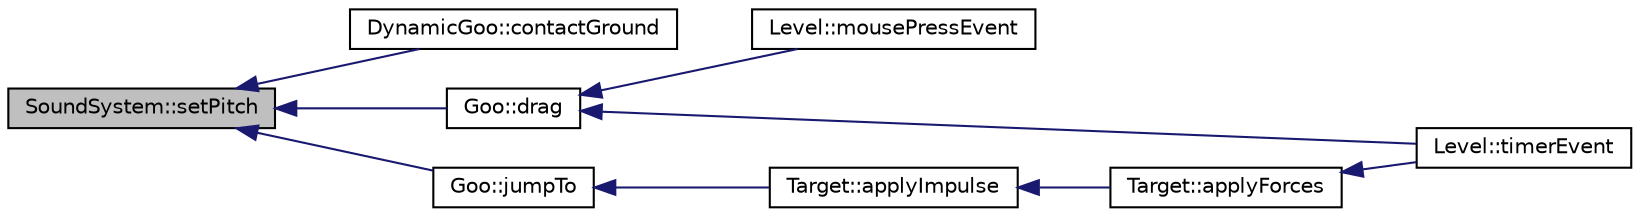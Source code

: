 digraph G
{
  edge [fontname="Helvetica",fontsize="10",labelfontname="Helvetica",labelfontsize="10"];
  node [fontname="Helvetica",fontsize="10",shape=record];
  rankdir="LR";
  Node1 [label="SoundSystem::setPitch",height=0.2,width=0.4,color="black", fillcolor="grey75", style="filled" fontcolor="black"];
  Node1 -> Node2 [dir="back",color="midnightblue",fontsize="10",style="solid",fontname="Helvetica"];
  Node2 [label="DynamicGoo::contactGround",height=0.2,width=0.4,color="black", fillcolor="white", style="filled",URL="$classDynamicGoo.html#ac9db157f0df5a17a426b2f9041b55b64"];
  Node1 -> Node3 [dir="back",color="midnightblue",fontsize="10",style="solid",fontname="Helvetica"];
  Node3 [label="Goo::drag",height=0.2,width=0.4,color="black", fillcolor="white", style="filled",URL="$classGoo.html#a4b6f592d1fb19b96b167330972c000f3"];
  Node3 -> Node4 [dir="back",color="midnightblue",fontsize="10",style="solid",fontname="Helvetica"];
  Node4 [label="Level::mousePressEvent",height=0.2,width=0.4,color="black", fillcolor="white", style="filled",URL="$classLevel.html#a1c79d132de43fe2a6b054e0396af43f7"];
  Node3 -> Node5 [dir="back",color="midnightblue",fontsize="10",style="solid",fontname="Helvetica"];
  Node5 [label="Level::timerEvent",height=0.2,width=0.4,color="black", fillcolor="white", style="filled",URL="$classLevel.html#a47263f00b559de3fce0164f9efac0f6b"];
  Node1 -> Node6 [dir="back",color="midnightblue",fontsize="10",style="solid",fontname="Helvetica"];
  Node6 [label="Goo::jumpTo",height=0.2,width=0.4,color="black", fillcolor="white", style="filled",URL="$classGoo.html#a3a30993d73e8074fc71a6ec6bcd0b663"];
  Node6 -> Node7 [dir="back",color="midnightblue",fontsize="10",style="solid",fontname="Helvetica"];
  Node7 [label="Target::applyImpulse",height=0.2,width=0.4,color="black", fillcolor="white", style="filled",URL="$classTarget.html#a6d597b44d774f30629c6a2837dfed004"];
  Node7 -> Node8 [dir="back",color="midnightblue",fontsize="10",style="solid",fontname="Helvetica"];
  Node8 [label="Target::applyForces",height=0.2,width=0.4,color="black", fillcolor="white", style="filled",URL="$classTarget.html#af7417d1a5f45b07919cfcc3aede4d4be"];
  Node8 -> Node5 [dir="back",color="midnightblue",fontsize="10",style="solid",fontname="Helvetica"];
}

